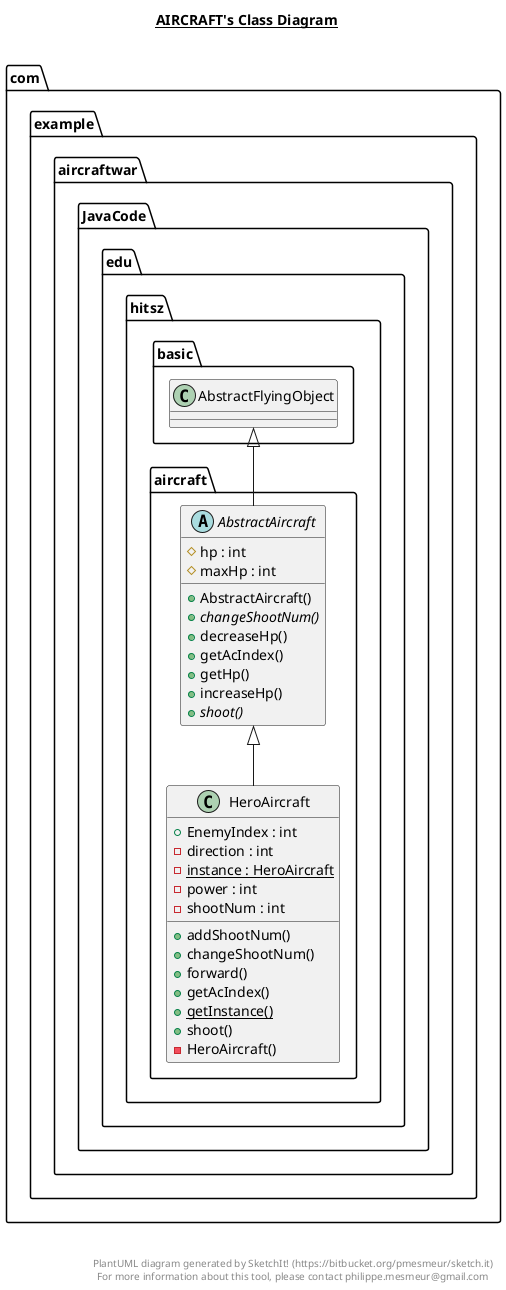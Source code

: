 @startuml

title __AIRCRAFT's Class Diagram__\n

  namespace com.example.aircraftwar {
    namespace JavaCode.edu.hitsz {
      namespace aircraft {
        abstract class com.example.aircraftwar.JavaCode.edu.hitsz.aircraft.AbstractAircraft {
            # hp : int
            # maxHp : int
            + AbstractAircraft()
            {abstract} + changeShootNum()
            + decreaseHp()
            + getAcIndex()
            + getHp()
            + increaseHp()
            {abstract} + shoot()
        }
      }
    }
  }
  

  namespace com.example.aircraftwar {
    namespace JavaCode.edu.hitsz {
      namespace aircraft {
        class com.example.aircraftwar.JavaCode.edu.hitsz.aircraft.HeroAircraft {
            + EnemyIndex : int
            - direction : int
            {static} - instance : HeroAircraft
            - power : int
            - shootNum : int
            + addShootNum()
            + changeShootNum()
            + forward()
            + getAcIndex()
            {static} + getInstance()
            + shoot()
            - HeroAircraft()
        }
      }
    }
  }
  

  com.example.aircraftwar.JavaCode.edu.hitsz.aircraft.AbstractAircraft -up-|> com.example.aircraftwar.JavaCode.edu.hitsz.basic.AbstractFlyingObject
  com.example.aircraftwar.JavaCode.edu.hitsz.aircraft.HeroAircraft -up-|> com.example.aircraftwar.JavaCode.edu.hitsz.aircraft.AbstractAircraft


right footer


PlantUML diagram generated by SketchIt! (https://bitbucket.org/pmesmeur/sketch.it)
For more information about this tool, please contact philippe.mesmeur@gmail.com
endfooter

@enduml
